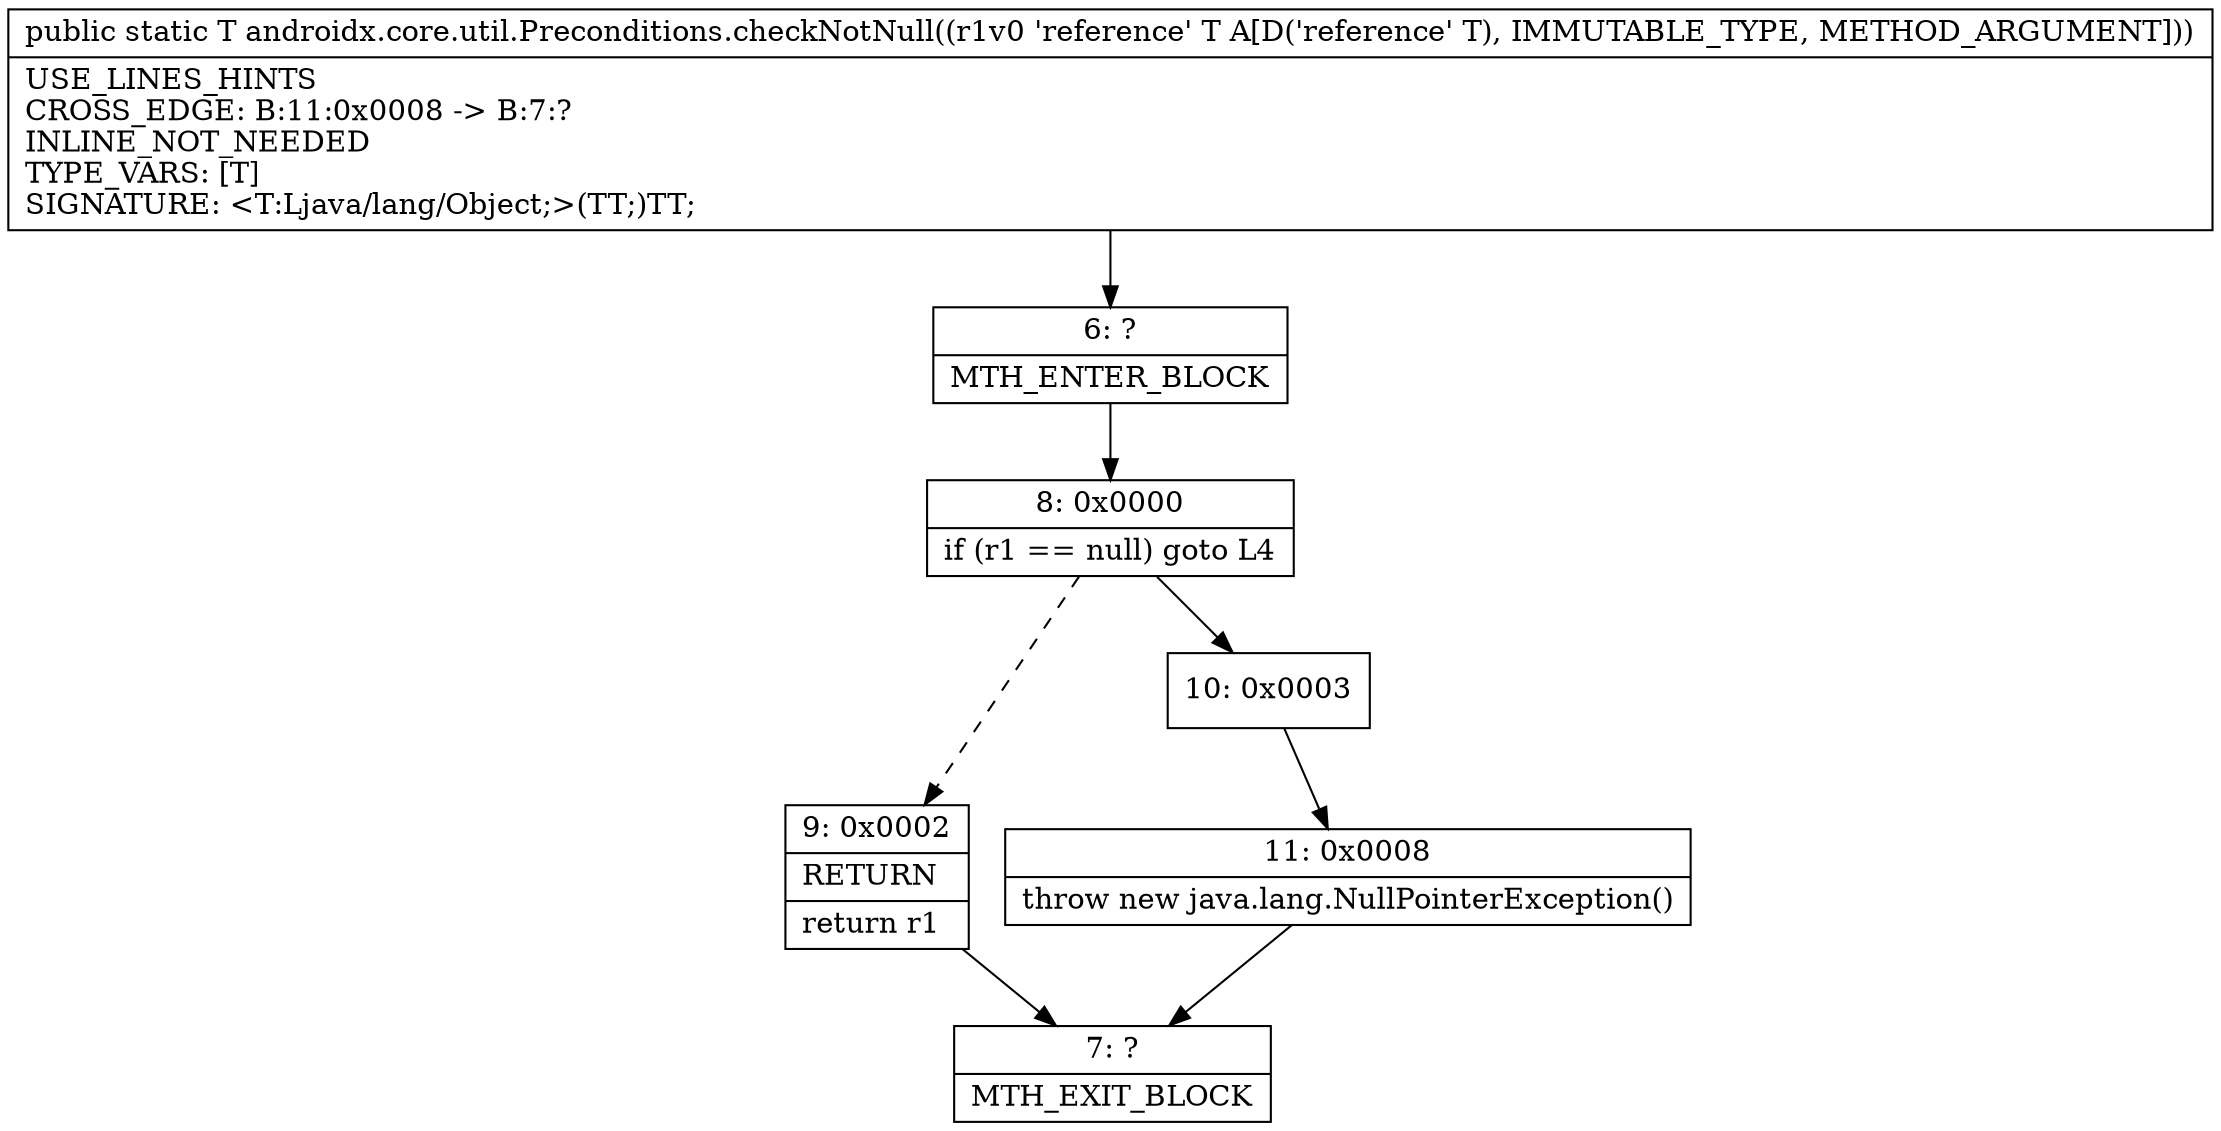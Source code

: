 digraph "CFG forandroidx.core.util.Preconditions.checkNotNull(Ljava\/lang\/Object;)Ljava\/lang\/Object;" {
Node_6 [shape=record,label="{6\:\ ?|MTH_ENTER_BLOCK\l}"];
Node_8 [shape=record,label="{8\:\ 0x0000|if (r1 == null) goto L4\l}"];
Node_9 [shape=record,label="{9\:\ 0x0002|RETURN\l|return r1\l}"];
Node_7 [shape=record,label="{7\:\ ?|MTH_EXIT_BLOCK\l}"];
Node_10 [shape=record,label="{10\:\ 0x0003}"];
Node_11 [shape=record,label="{11\:\ 0x0008|throw new java.lang.NullPointerException()\l}"];
MethodNode[shape=record,label="{public static T androidx.core.util.Preconditions.checkNotNull((r1v0 'reference' T A[D('reference' T), IMMUTABLE_TYPE, METHOD_ARGUMENT]))  | USE_LINES_HINTS\lCROSS_EDGE: B:11:0x0008 \-\> B:7:?\lINLINE_NOT_NEEDED\lTYPE_VARS: [T]\lSIGNATURE: \<T:Ljava\/lang\/Object;\>(TT;)TT;\l}"];
MethodNode -> Node_6;Node_6 -> Node_8;
Node_8 -> Node_9[style=dashed];
Node_8 -> Node_10;
Node_9 -> Node_7;
Node_10 -> Node_11;
Node_11 -> Node_7;
}

